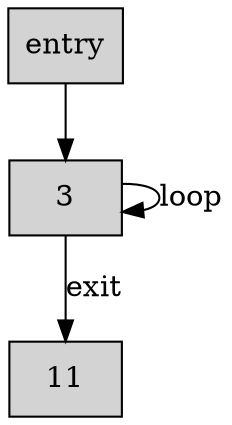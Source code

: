 digraph CFG {
    node [shape=box, style=filled];

    entry [label="entry"];
    node3 [label="3"];
    node11 [label="11"];

    entry -> node3;
    node3 -> node3 [label="loop"];
    node3 -> node11 [label="exit"];
}